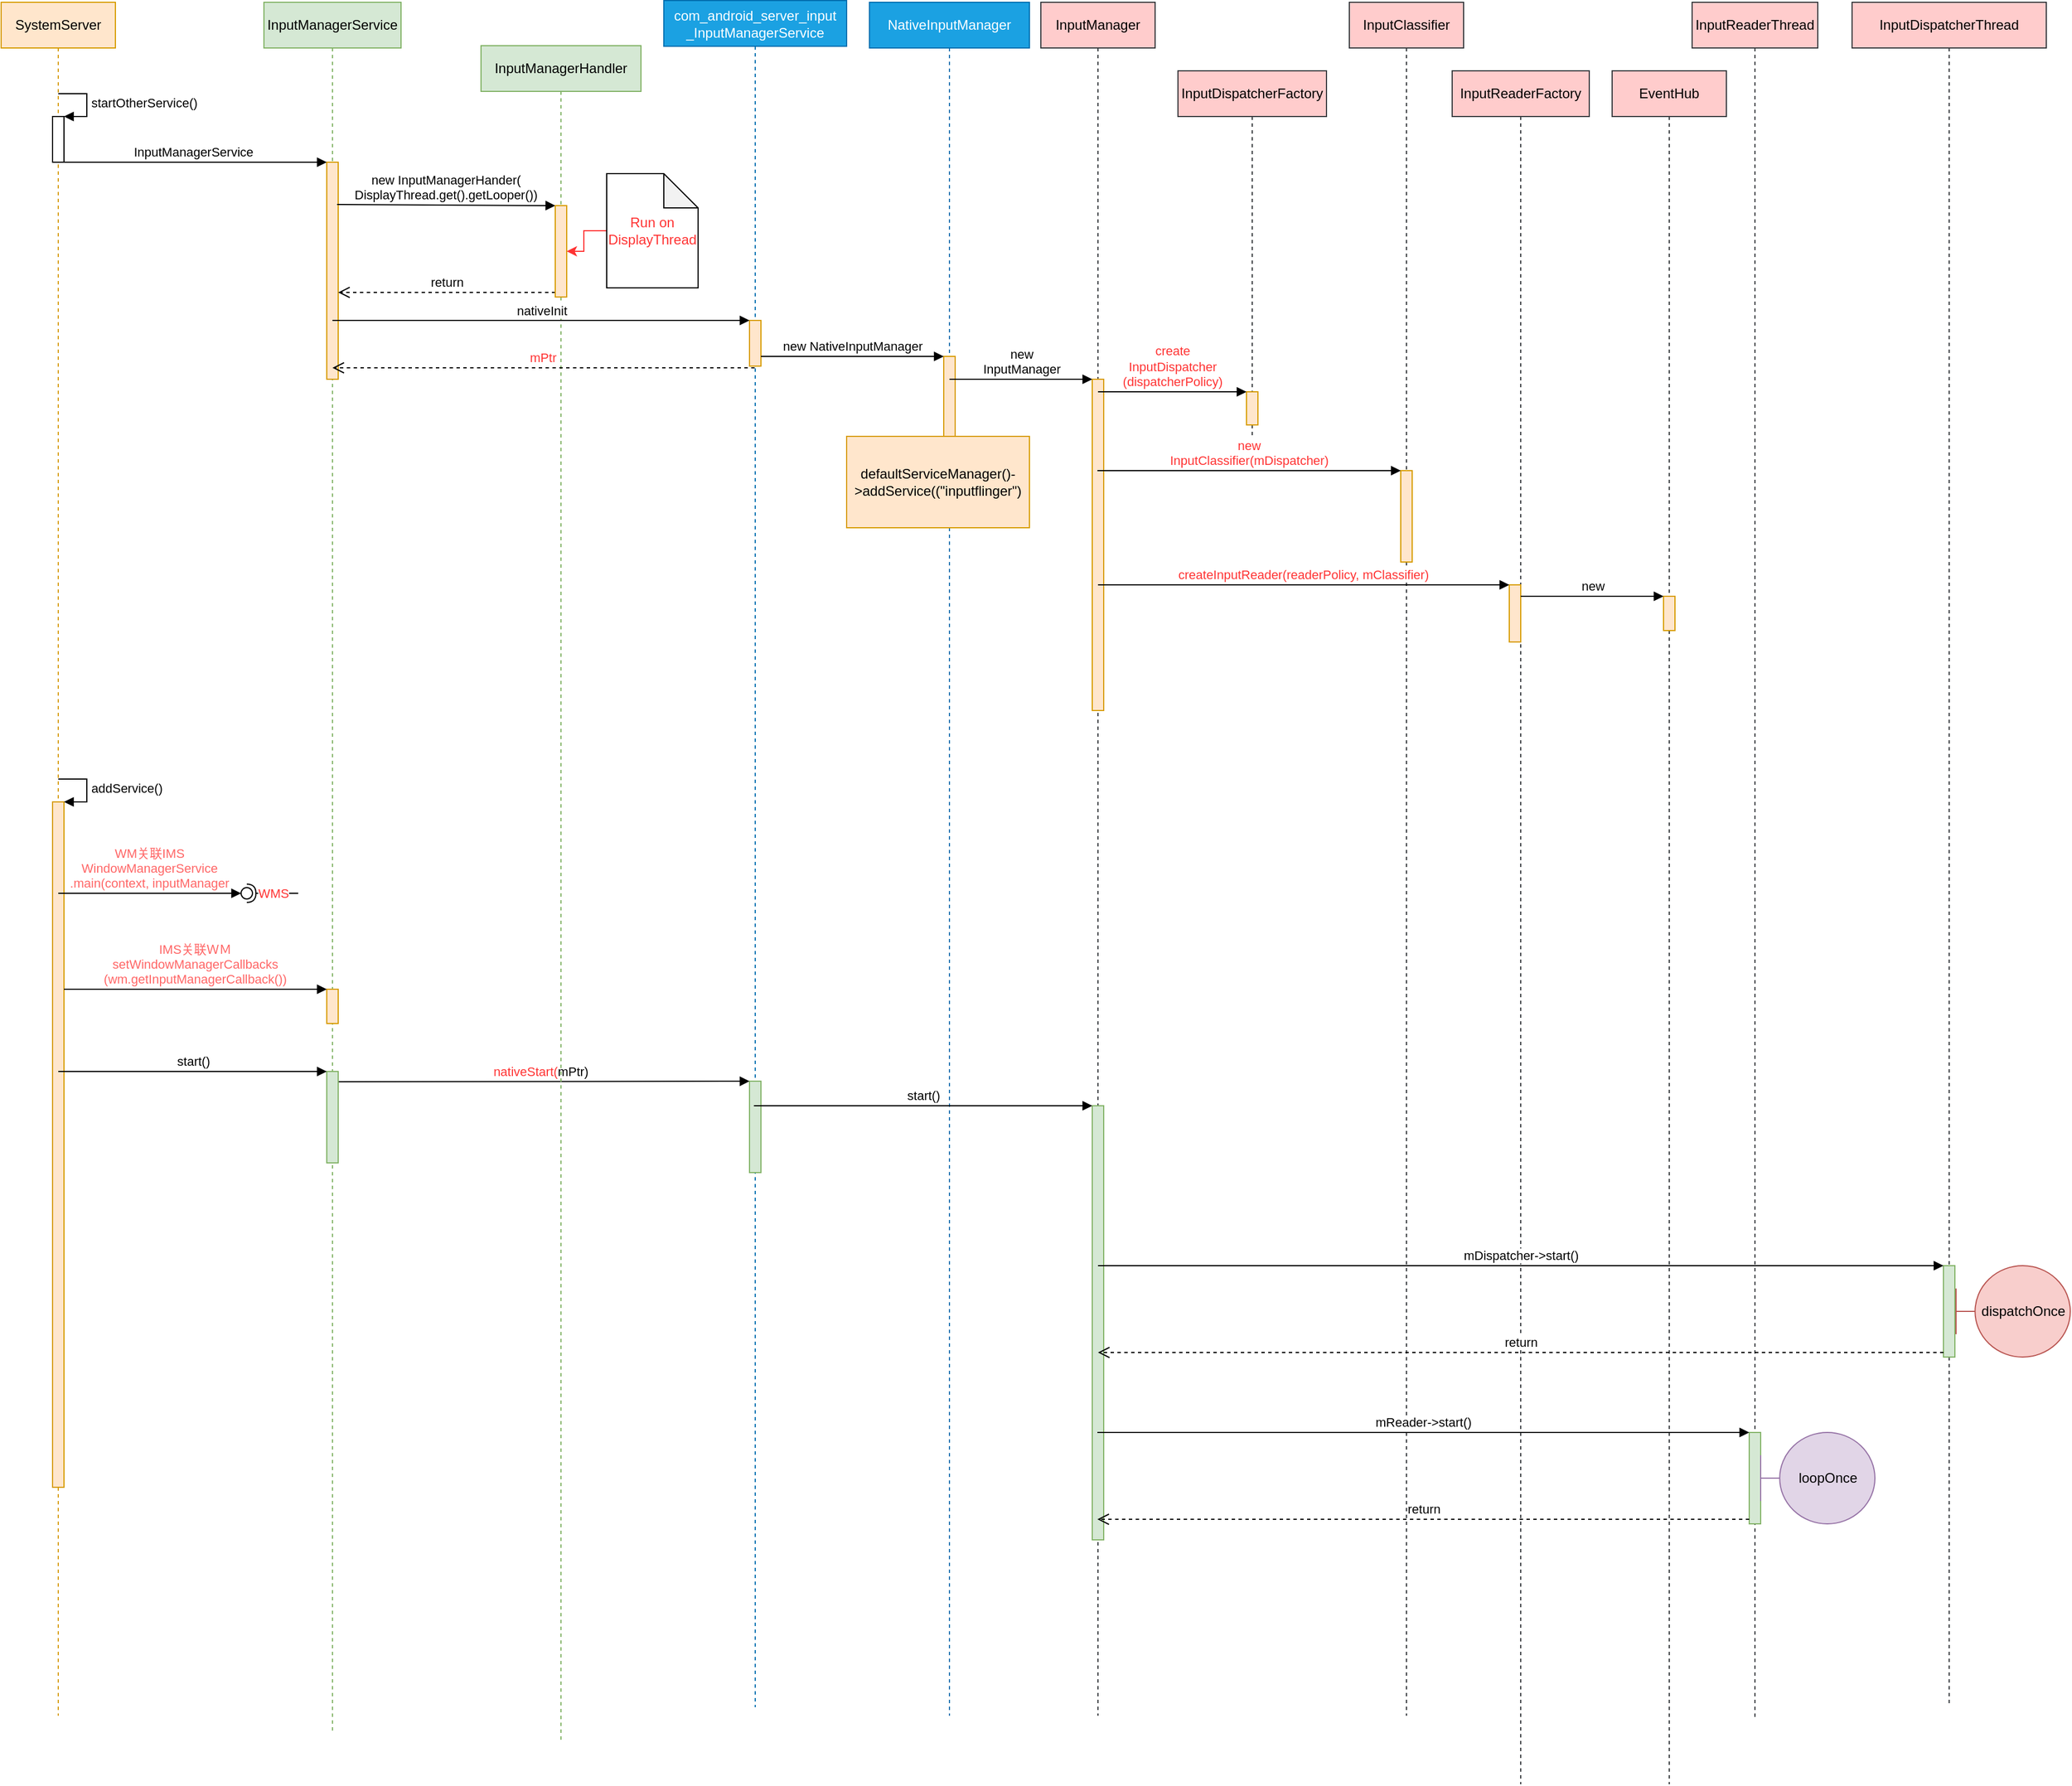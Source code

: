 <mxfile version="13.9.9" type="device"><diagram id="kgpKYQtTHZ0yAKxKKP6v" name="Page-1"><mxGraphModel dx="4722" dy="849" grid="1" gridSize="10" guides="1" tooltips="1" connect="1" arrows="1" fold="1" page="1" pageScale="1" pageWidth="3300" pageHeight="4681" math="0" shadow="0"><root><mxCell id="0"/><mxCell id="1" parent="0"/><mxCell id="2" value="SystemServer" style="shape=umlLifeline;perimeter=lifelinePerimeter;whiteSpace=wrap;html=1;container=1;collapsible=0;recursiveResize=0;outlineConnect=0;movable=1;resizable=1;rotatable=1;deletable=1;editable=1;connectable=1;fillColor=#ffe6cc;strokeColor=#d79b00;" parent="1" vertex="1"><mxGeometry x="-40" y="40" width="100" height="1500" as="geometry"/></mxCell><mxCell id="3Qn61lMgbCI1iVwUoAzt-15" value="" style="html=1;points=[];perimeter=orthogonalPerimeter;movable=0;resizable=0;rotatable=0;deletable=0;editable=0;connectable=0;" parent="2" vertex="1"><mxGeometry x="45" y="100" width="10" height="40" as="geometry"/></mxCell><mxCell id="3Qn61lMgbCI1iVwUoAzt-16" value="startOtherService()" style="edgeStyle=orthogonalEdgeStyle;html=1;align=left;spacingLeft=2;endArrow=block;rounded=0;entryX=1;entryY=0;movable=0;resizable=0;rotatable=0;deletable=0;editable=0;connectable=0;" parent="2" target="3Qn61lMgbCI1iVwUoAzt-15" edge="1"><mxGeometry relative="1" as="geometry"><mxPoint x="50" y="80" as="sourcePoint"/><Array as="points"><mxPoint x="75" y="80"/></Array></mxGeometry></mxCell><mxCell id="QAIIfNBgnKOai9Ufafao-70" value="" style="html=1;points=[];perimeter=orthogonalPerimeter;fillColor=#ffe6cc;strokeColor=#d79b00;" parent="2" vertex="1"><mxGeometry x="45" y="700" width="10" height="600" as="geometry"/></mxCell><mxCell id="QAIIfNBgnKOai9Ufafao-71" value="addService()" style="edgeStyle=orthogonalEdgeStyle;html=1;align=left;spacingLeft=2;endArrow=block;rounded=0;entryX=1;entryY=0;fontColor=#000000;" parent="2" target="QAIIfNBgnKOai9Ufafao-70" edge="1"><mxGeometry relative="1" as="geometry"><mxPoint x="50" y="680" as="sourcePoint"/><Array as="points"><mxPoint x="75" y="680"/></Array></mxGeometry></mxCell><mxCell id="QAIIfNBgnKOai9Ufafao-75" value="WM关联IMS&#10;WindowManagerService&#10;.main(context, inputManager" style="verticalAlign=bottom;endArrow=block;fontColor=#FF6666;" parent="2" edge="1"><mxGeometry width="80" relative="1" as="geometry"><mxPoint x="50" y="780" as="sourcePoint"/><mxPoint x="210" y="780" as="targetPoint"/></mxGeometry></mxCell><mxCell id="3" value="InputReaderThread" style="shape=umlLifeline;perimeter=lifelinePerimeter;whiteSpace=wrap;html=1;container=1;collapsible=0;recursiveResize=0;outlineConnect=0;movable=0;resizable=0;rotatable=0;deletable=0;editable=0;connectable=0;fillColor=#ffcccc;strokeColor=#36393d;" parent="1" vertex="1"><mxGeometry x="1440" y="40" width="110" height="1501" as="geometry"/></mxCell><mxCell id="QAIIfNBgnKOai9Ufafao-42" value="" style="html=1;points=[];perimeter=orthogonalPerimeter;movable=1;resizable=1;rotatable=1;deletable=1;editable=1;connectable=1;fillColor=#d5e8d4;strokeColor=#82b366;" parent="3" vertex="1"><mxGeometry x="50" y="1252" width="10" height="80" as="geometry"/></mxCell><mxCell id="4" value="InputReaderFactory" style="shape=umlLifeline;perimeter=lifelinePerimeter;whiteSpace=wrap;html=1;container=1;collapsible=0;recursiveResize=0;outlineConnect=0;size=40;resizeWidth=1;movable=0;resizable=0;rotatable=0;deletable=0;editable=0;connectable=0;fillColor=#ffcccc;strokeColor=#36393d;" parent="1" vertex="1"><mxGeometry x="1230" y="100" width="120" height="1500" as="geometry"/></mxCell><mxCell id="QAIIfNBgnKOai9Ufafao-31" value="" style="html=1;points=[];perimeter=orthogonalPerimeter;movable=0;resizable=0;rotatable=0;deletable=0;editable=0;connectable=0;fillColor=#ffe6cc;strokeColor=#d79b00;" parent="4" vertex="1"><mxGeometry x="50" y="450" width="10" height="50" as="geometry"/></mxCell><mxCell id="5" value="InputClassifier" style="shape=umlLifeline;perimeter=lifelinePerimeter;whiteSpace=wrap;html=1;container=1;collapsible=0;recursiveResize=0;outlineConnect=0;movable=0;resizable=0;rotatable=0;deletable=0;editable=0;connectable=0;fillColor=#ffcccc;strokeColor=#36393d;" parent="1" vertex="1"><mxGeometry x="1140" y="40" width="100" height="1500" as="geometry"/></mxCell><mxCell id="QAIIfNBgnKOai9Ufafao-28" value="" style="html=1;points=[];perimeter=orthogonalPerimeter;movable=0;resizable=0;rotatable=0;deletable=0;editable=0;connectable=0;fillColor=#ffe6cc;strokeColor=#d79b00;" parent="5" vertex="1"><mxGeometry x="45" y="410" width="10" height="80" as="geometry"/></mxCell><mxCell id="6" value="InputDispatcherFactory" style="shape=umlLifeline;perimeter=lifelinePerimeter;whiteSpace=wrap;html=1;container=1;collapsible=0;recursiveResize=0;outlineConnect=0;movable=1;resizable=1;rotatable=1;deletable=1;editable=1;connectable=1;fillColor=#ffcccc;strokeColor=#36393d;" parent="1" vertex="1"><mxGeometry x="990" y="100" width="130" height="320" as="geometry"/></mxCell><mxCell id="QAIIfNBgnKOai9Ufafao-25" value="" style="html=1;points=[];perimeter=orthogonalPerimeter;movable=0;resizable=0;rotatable=0;deletable=0;editable=0;connectable=0;fillColor=#ffe6cc;strokeColor=#d79b00;" parent="6" vertex="1"><mxGeometry x="60" y="281" width="10" height="29" as="geometry"/></mxCell><mxCell id="7" value="InputManager" style="shape=umlLifeline;perimeter=lifelinePerimeter;whiteSpace=wrap;html=1;container=1;collapsible=0;recursiveResize=0;outlineConnect=0;movable=0;resizable=0;rotatable=0;deletable=0;editable=0;connectable=0;fillColor=#ffcccc;strokeColor=#36393d;" parent="1" vertex="1"><mxGeometry x="870" y="40" width="100" height="1500" as="geometry"/></mxCell><mxCell id="QAIIfNBgnKOai9Ufafao-22" value="" style="html=1;points=[];perimeter=orthogonalPerimeter;movable=0;resizable=0;rotatable=0;deletable=0;editable=0;connectable=0;fillColor=#ffe6cc;strokeColor=#d79b00;" parent="7" vertex="1"><mxGeometry x="45" y="330" width="10" height="290" as="geometry"/></mxCell><mxCell id="QAIIfNBgnKOai9Ufafao-55" value="" style="html=1;points=[];perimeter=orthogonalPerimeter;movable=1;resizable=1;rotatable=1;deletable=1;editable=1;connectable=1;fillColor=#d5e8d4;strokeColor=#82b366;" parent="7" vertex="1"><mxGeometry x="45" y="966" width="10" height="380" as="geometry"/></mxCell><mxCell id="8" value="NativeInputManager" style="shape=umlLifeline;perimeter=lifelinePerimeter;whiteSpace=wrap;html=1;container=1;collapsible=0;recursiveResize=0;outlineConnect=0;movable=0;resizable=0;rotatable=0;deletable=0;editable=0;connectable=0;fillColor=#1ba1e2;strokeColor=#006EAF;fontColor=#ffffff;" parent="1" vertex="1"><mxGeometry x="720" y="40" width="140" height="1500" as="geometry"/></mxCell><mxCell id="QAIIfNBgnKOai9Ufafao-19" value="" style="html=1;points=[];perimeter=orthogonalPerimeter;movable=0;resizable=0;rotatable=0;deletable=0;editable=0;connectable=0;fillColor=#ffe6cc;strokeColor=#d79b00;" parent="8" vertex="1"><mxGeometry x="65" y="310" width="10" height="150" as="geometry"/></mxCell><mxCell id="QAIIfNBgnKOai9Ufafao-64" value="defaultServiceManager()-&gt;addService((&quot;inputflinger&quot;)" style="whiteSpace=wrap;movable=0;resizable=0;rotatable=0;deletable=0;editable=0;connectable=0;fillColor=#ffe6cc;strokeColor=#d79b00;" parent="8" vertex="1"><mxGeometry x="-20" y="380" width="160" height="80" as="geometry"/></mxCell><mxCell id="9" value="com_android_server_input&#10;_InputManagerService" style="shape=umlLifeline;perimeter=lifelinePerimeter;container=1;collapsible=0;recursiveResize=0;outlineConnect=0;whiteSpace=wrap;movable=1;resizable=1;rotatable=1;deletable=1;editable=1;connectable=1;fillColor=#1ba1e2;strokeColor=#006EAF;fontColor=#ffffff;" parent="1" vertex="1"><mxGeometry x="540" y="38.5" width="160" height="1494" as="geometry"/></mxCell><mxCell id="QAIIfNBgnKOai9Ufafao-16" value="" style="html=1;points=[];perimeter=orthogonalPerimeter;movable=1;resizable=1;rotatable=1;deletable=1;editable=1;connectable=1;fillColor=#ffe6cc;strokeColor=#d79b00;" parent="9" vertex="1"><mxGeometry x="75" y="280" width="10" height="40" as="geometry"/></mxCell><mxCell id="QAIIfNBgnKOai9Ufafao-52" value="" style="html=1;points=[];perimeter=orthogonalPerimeter;movable=1;resizable=1;rotatable=1;deletable=1;editable=1;connectable=1;fillColor=#d5e8d4;strokeColor=#82b366;" parent="9" vertex="1"><mxGeometry x="75" y="946" width="10" height="80" as="geometry"/></mxCell><mxCell id="QAIIfNBgnKOai9Ufafao-53" value="nativeStart(&lt;span style=&quot;color: rgb(0 , 0 , 0)&quot;&gt;mPtr)&lt;/span&gt;" style="html=1;verticalAlign=bottom;endArrow=block;entryX=0;entryY=0;fontColor=#FF3333;movable=1;resizable=1;rotatable=1;deletable=1;editable=1;connectable=1;" parent="9" target="QAIIfNBgnKOai9Ufafao-52" edge="1"><mxGeometry relative="1" as="geometry"><mxPoint x="-290" y="946.5" as="sourcePoint"/></mxGeometry></mxCell><mxCell id="10" value="InputManagerHandler" style="shape=umlLifeline;perimeter=lifelinePerimeter;whiteSpace=wrap;html=1;container=0;collapsible=0;recursiveResize=0;outlineConnect=0;movable=1;resizable=1;rotatable=1;deletable=1;editable=1;connectable=1;fillColor=#d5e8d4;strokeColor=#82b366;" parent="1" vertex="1"><mxGeometry x="380" y="78" width="140" height="1484" as="geometry"/></mxCell><mxCell id="11" value="InputManagerService" style="shape=umlLifeline;perimeter=lifelinePerimeter;whiteSpace=wrap;html=1;container=1;collapsible=0;recursiveResize=0;outlineConnect=0;autosize=1;resizeWidth=1;movable=0;resizable=0;rotatable=0;deletable=0;editable=0;connectable=0;fillColor=#d5e8d4;strokeColor=#82b366;" parent="1" vertex="1"><mxGeometry x="190" y="40" width="120" height="1514" as="geometry"/></mxCell><mxCell id="3Qn61lMgbCI1iVwUoAzt-17" value="" style="html=1;points=[];perimeter=orthogonalPerimeter;movable=1;resizable=1;rotatable=1;deletable=1;editable=1;connectable=1;fillColor=#ffe6cc;strokeColor=#d79b00;" parent="11" vertex="1"><mxGeometry x="55" y="140" width="10" height="190" as="geometry"/></mxCell><mxCell id="QAIIfNBgnKOai9Ufafao-65" value="" style="html=1;points=[];perimeter=orthogonalPerimeter;movable=1;resizable=1;rotatable=1;deletable=1;editable=1;connectable=1;fillColor=#d5e8d4;strokeColor=#82b366;" parent="11" vertex="1"><mxGeometry x="55" y="936" width="10" height="80" as="geometry"/></mxCell><mxCell id="QAIIfNBgnKOai9Ufafao-69" value=" mPtr" style="verticalAlign=bottom;endArrow=open;dashed=1;endSize=8;fontColor=#FF3333;" parent="11" source="9" edge="1"><mxGeometry relative="1" as="geometry"><mxPoint x="140" y="320" as="sourcePoint"/><mxPoint x="60" y="320" as="targetPoint"/></mxGeometry></mxCell><mxCell id="QAIIfNBgnKOai9Ufafao-72" value="" style="html=1;points=[];perimeter=orthogonalPerimeter;fillColor=#ffe6cc;strokeColor=#d79b00;" parent="11" vertex="1"><mxGeometry x="55" y="864" width="10" height="30" as="geometry"/></mxCell><mxCell id="12" value="InputDispatcherThread" style="shape=umlLifeline;perimeter=lifelinePerimeter;whiteSpace=wrap;html=1;container=1;collapsible=0;recursiveResize=0;outlineConnect=0;movable=1;resizable=1;rotatable=1;deletable=1;editable=1;connectable=1;fillColor=#ffcccc;strokeColor=#36393d;" parent="1" vertex="1"><mxGeometry x="1580" y="40" width="170" height="1491" as="geometry"/></mxCell><mxCell id="QAIIfNBgnKOai9Ufafao-48" value="" style="html=1;points=[];perimeter=orthogonalPerimeter;movable=1;resizable=1;rotatable=1;deletable=1;editable=1;connectable=1;fillColor=#d5e8d4;strokeColor=#82b366;" parent="12" vertex="1"><mxGeometry x="80" y="1106" width="10" height="80" as="geometry"/></mxCell><mxCell id="QAIIfNBgnKOai9Ufafao-51" value="dispatchOnce" style="shape=umlBoundary;whiteSpace=wrap;html=1;movable=1;resizable=1;rotatable=1;deletable=1;editable=1;connectable=1;fillColor=#f8cecc;strokeColor=#b85450;" parent="12" vertex="1"><mxGeometry x="91" y="1106" width="100" height="80" as="geometry"/></mxCell><mxCell id="14" value="EventHub" style="shape=umlLifeline;perimeter=lifelinePerimeter;whiteSpace=wrap;html=1;container=1;collapsible=0;recursiveResize=0;outlineConnect=0;movable=0;resizable=0;rotatable=0;deletable=0;editable=0;connectable=0;fillColor=#ffcccc;strokeColor=#36393d;" parent="1" vertex="1"><mxGeometry x="1370" y="100" width="100" height="1500" as="geometry"/></mxCell><mxCell id="QAIIfNBgnKOai9Ufafao-34" value="" style="html=1;points=[];perimeter=orthogonalPerimeter;movable=0;resizable=0;rotatable=0;deletable=0;editable=0;connectable=0;fillColor=#ffe6cc;strokeColor=#d79b00;" parent="14" vertex="1"><mxGeometry x="45" y="460" width="10" height="30" as="geometry"/></mxCell><mxCell id="3Qn61lMgbCI1iVwUoAzt-18" value="InputManagerService" style="html=1;verticalAlign=bottom;endArrow=block;entryX=0;entryY=0;movable=1;resizable=1;rotatable=1;deletable=1;editable=1;connectable=1;" parent="1" source="2" target="3Qn61lMgbCI1iVwUoAzt-17" edge="1"><mxGeometry x="40" y="40" as="geometry"><mxPoint x="170" y="180" as="sourcePoint"/></mxGeometry></mxCell><mxCell id="3Qn61lMgbCI1iVwUoAzt-21" value="new InputManagerHander(&#10;DisplayThread.get().getLooper())" style="verticalAlign=bottom;endArrow=block;entryX=0;entryY=0;movable=1;resizable=1;rotatable=1;deletable=1;editable=1;connectable=1;exitX=0.9;exitY=0.195;exitDx=0;exitDy=0;exitPerimeter=0;" parent="1" source="3Qn61lMgbCI1iVwUoAzt-17" target="3Qn61lMgbCI1iVwUoAzt-20" edge="1"><mxGeometry x="80.5" y="40" as="geometry"><mxPoint x="300" y="218" as="sourcePoint"/></mxGeometry></mxCell><mxCell id="3Qn61lMgbCI1iVwUoAzt-22" value="return" style="html=1;verticalAlign=bottom;endArrow=open;dashed=1;endSize=8;exitX=0;exitY=0.95;movable=1;resizable=1;rotatable=1;deletable=1;editable=1;connectable=1;" parent="1" source="3Qn61lMgbCI1iVwUoAzt-20" target="3Qn61lMgbCI1iVwUoAzt-17" edge="1"><mxGeometry x="80.5" y="40" as="geometry"><mxPoint x="290" y="294" as="targetPoint"/></mxGeometry></mxCell><mxCell id="3Qn61lMgbCI1iVwUoAzt-20" value="" style="html=1;points=[];perimeter=orthogonalPerimeter;movable=1;resizable=1;rotatable=1;deletable=1;editable=1;connectable=1;fillColor=#ffe6cc;strokeColor=#d79b00;" parent="1" vertex="1"><mxGeometry x="445" y="218" width="10" height="80" as="geometry"/></mxCell><mxCell id="QAIIfNBgnKOai9Ufafao-17" value="nativeInit" style="html=1;verticalAlign=bottom;endArrow=block;entryX=0;entryY=0;movable=0;resizable=0;rotatable=0;deletable=0;editable=0;connectable=0;" parent="1" source="11" target="QAIIfNBgnKOai9Ufafao-16" edge="1"><mxGeometry x="40" y="40" as="geometry"><mxPoint x="545" y="320" as="sourcePoint"/></mxGeometry></mxCell><mxCell id="QAIIfNBgnKOai9Ufafao-20" value="new NativeInputManager" style="html=1;verticalAlign=bottom;endArrow=block;entryX=0;entryY=0;movable=0;resizable=0;rotatable=0;deletable=0;editable=0;connectable=0;" parent="1" source="QAIIfNBgnKOai9Ufafao-16" target="QAIIfNBgnKOai9Ufafao-19" edge="1"><mxGeometry x="40" y="40" as="geometry"><mxPoint x="715" y="350" as="sourcePoint"/></mxGeometry></mxCell><mxCell id="QAIIfNBgnKOai9Ufafao-26" value="create&lt;br&gt;InputDispatcher&lt;br&gt;(dispatcherPolicy)" style="html=1;verticalAlign=bottom;endArrow=block;entryX=0;entryY=0;movable=0;resizable=0;rotatable=0;deletable=0;editable=0;connectable=0;fontColor=#FF3333;" parent="1" source="7" target="QAIIfNBgnKOai9Ufafao-25" edge="1"><mxGeometry relative="1" as="geometry"><mxPoint x="980" y="380" as="sourcePoint"/></mxGeometry></mxCell><mxCell id="QAIIfNBgnKOai9Ufafao-29" value="new &#10;InputClassifier(mDispatcher)" style="verticalAlign=bottom;endArrow=block;entryX=0;entryY=0;movable=0;resizable=0;rotatable=0;deletable=0;editable=0;connectable=0;fontColor=#FF3333;" parent="1" target="QAIIfNBgnKOai9Ufafao-28" edge="1"><mxGeometry relative="1" as="geometry"><mxPoint x="919.5" y="450.0" as="sourcePoint"/></mxGeometry></mxCell><mxCell id="QAIIfNBgnKOai9Ufafao-32" value="createInputReader(readerPolicy, mClassifier)" style="verticalAlign=bottom;endArrow=block;entryX=0;entryY=0;movable=0;resizable=0;rotatable=0;deletable=0;editable=0;connectable=0;fontColor=#FF3333;" parent="1" source="7" target="QAIIfNBgnKOai9Ufafao-31" edge="1"><mxGeometry relative="1" as="geometry"><mxPoint x="1210" y="550" as="sourcePoint"/></mxGeometry></mxCell><mxCell id="QAIIfNBgnKOai9Ufafao-35" value="new" style="html=1;verticalAlign=bottom;endArrow=block;entryX=0;entryY=0;movable=0;resizable=0;rotatable=0;deletable=0;editable=0;connectable=0;" parent="1" source="4" target="QAIIfNBgnKOai9Ufafao-34" edge="1"><mxGeometry relative="1" as="geometry"><mxPoint x="1345" y="560" as="sourcePoint"/></mxGeometry></mxCell><mxCell id="QAIIfNBgnKOai9Ufafao-43" value=" mReader-&gt;start()" style="verticalAlign=bottom;endArrow=block;entryX=0;entryY=0;movable=1;resizable=1;rotatable=1;deletable=1;editable=1;connectable=1;" parent="1" target="QAIIfNBgnKOai9Ufafao-42" edge="1"><mxGeometry relative="1" as="geometry"><mxPoint x="919.5" y="1292" as="sourcePoint"/></mxGeometry></mxCell><mxCell id="QAIIfNBgnKOai9Ufafao-44" value="return" style="html=1;verticalAlign=bottom;endArrow=open;dashed=1;endSize=8;exitX=0;exitY=0.95;movable=1;resizable=1;rotatable=1;deletable=1;editable=1;connectable=1;" parent="1" source="QAIIfNBgnKOai9Ufafao-42" edge="1"><mxGeometry relative="1" as="geometry"><mxPoint x="919.5" y="1368" as="targetPoint"/></mxGeometry></mxCell><mxCell id="QAIIfNBgnKOai9Ufafao-46" value="loopOnce" style="shape=umlBoundary;whiteSpace=wrap;html=1;movable=1;resizable=1;rotatable=1;deletable=1;editable=1;connectable=1;fillColor=#e1d5e7;strokeColor=#9673a6;" parent="1" vertex="1"><mxGeometry x="1500" y="1292" width="100" height="80" as="geometry"/></mxCell><mxCell id="QAIIfNBgnKOai9Ufafao-49" value="mDispatcher-&amp;gt;start()" style="html=1;verticalAlign=bottom;endArrow=block;entryX=0;entryY=0;movable=1;resizable=1;rotatable=1;deletable=1;editable=1;connectable=1;" parent="1" target="QAIIfNBgnKOai9Ufafao-48" edge="1"><mxGeometry relative="1" as="geometry"><mxPoint x="920" y="1146" as="sourcePoint"/></mxGeometry></mxCell><mxCell id="QAIIfNBgnKOai9Ufafao-50" value="return" style="html=1;verticalAlign=bottom;endArrow=open;dashed=1;endSize=8;exitX=0;exitY=0.95;movable=1;resizable=1;rotatable=1;deletable=1;editable=1;connectable=1;" parent="1" source="QAIIfNBgnKOai9Ufafao-48" edge="1"><mxGeometry relative="1" as="geometry"><mxPoint x="920" y="1222" as="targetPoint"/></mxGeometry></mxCell><mxCell id="QAIIfNBgnKOai9Ufafao-56" value="start()" style="html=1;verticalAlign=bottom;endArrow=block;entryX=0;entryY=0;movable=1;resizable=1;rotatable=1;deletable=1;editable=1;connectable=1;" parent="1" target="QAIIfNBgnKOai9Ufafao-55" edge="1"><mxGeometry relative="1" as="geometry"><mxPoint x="618.833" y="1006.0" as="sourcePoint"/></mxGeometry></mxCell><mxCell id="QAIIfNBgnKOai9Ufafao-23" value="new&lt;br&gt;InputManager" style="html=1;verticalAlign=bottom;endArrow=block;entryX=0;entryY=0;movable=0;resizable=0;rotatable=0;deletable=0;editable=0;connectable=0;" parent="1" source="8" target="QAIIfNBgnKOai9Ufafao-22" edge="1"><mxGeometry relative="1" as="geometry"><mxPoint x="800" y="370" as="sourcePoint"/></mxGeometry></mxCell><mxCell id="QAIIfNBgnKOai9Ufafao-73" value="IMS关联ＷＭ&#10;setWindowManagerCallbacks&#10;(wm.getInputManagerCallback())" style="verticalAlign=bottom;endArrow=block;entryX=0;entryY=0;fontColor=#FF6666;" parent="1" target="QAIIfNBgnKOai9Ufafao-72" edge="1"><mxGeometry relative="1" as="geometry"><mxPoint x="15" y="904" as="sourcePoint"/></mxGeometry></mxCell><mxCell id="QAIIfNBgnKOai9Ufafao-66" value="start()" style="html=1;verticalAlign=bottom;endArrow=block;entryX=0;entryY=0;movable=1;resizable=1;rotatable=1;deletable=1;editable=1;connectable=1;" parent="1" source="2" target="QAIIfNBgnKOai9Ufafao-65" edge="1"><mxGeometry relative="1" as="geometry"><mxPoint x="175" y="976" as="sourcePoint"/></mxGeometry></mxCell><mxCell id="QAIIfNBgnKOai9Ufafao-83" value="" style="rounded=0;orthogonalLoop=1;jettySize=auto;html=1;endArrow=none;endFill=0;strokeColor=#FF3333;fontColor=#FF3333;" parent="1" target="QAIIfNBgnKOai9Ufafao-85" edge="1"><mxGeometry relative="1" as="geometry"><mxPoint x="180" y="820" as="sourcePoint"/></mxGeometry></mxCell><mxCell id="QAIIfNBgnKOai9Ufafao-84" value="WMS" style="rounded=0;orthogonalLoop=1;jettySize=auto;html=1;endArrow=halfCircle;endFill=0;entryX=0.5;entryY=0.5;entryDx=0;entryDy=0;endSize=6;strokeWidth=1;fontColor=#FF3333;" parent="1" target="QAIIfNBgnKOai9Ufafao-85" edge="1"><mxGeometry relative="1" as="geometry"><mxPoint x="220" y="820" as="sourcePoint"/></mxGeometry></mxCell><mxCell id="QAIIfNBgnKOai9Ufafao-85" value="" style="ellipse;whiteSpace=wrap;html=1;fontFamily=Helvetica;fontSize=12;fontColor=#000000;align=center;strokeColor=#000000;fillColor=#ffffff;points=[];aspect=fixed;resizable=0;" parent="1" vertex="1"><mxGeometry x="170" y="815" width="10" height="10" as="geometry"/></mxCell><mxCell id="APTGjI351S-CasXq5RFu-16" style="edgeStyle=orthogonalEdgeStyle;rounded=0;orthogonalLoop=1;jettySize=auto;html=0;strokeColor=#FF3333;fontColor=#FF3333;" edge="1" parent="1" source="APTGjI351S-CasXq5RFu-15" target="3Qn61lMgbCI1iVwUoAzt-20"><mxGeometry relative="1" as="geometry"/></mxCell><mxCell id="APTGjI351S-CasXq5RFu-15" value="Run on&lt;br&gt;DisplayThread" style="shape=note;whiteSpace=wrap;html=1;backgroundOutline=1;darkOpacity=0.05;fontColor=#FF3333;" vertex="1" parent="1"><mxGeometry x="490" y="190" width="80" height="100" as="geometry"/></mxCell></root></mxGraphModel></diagram></mxfile>